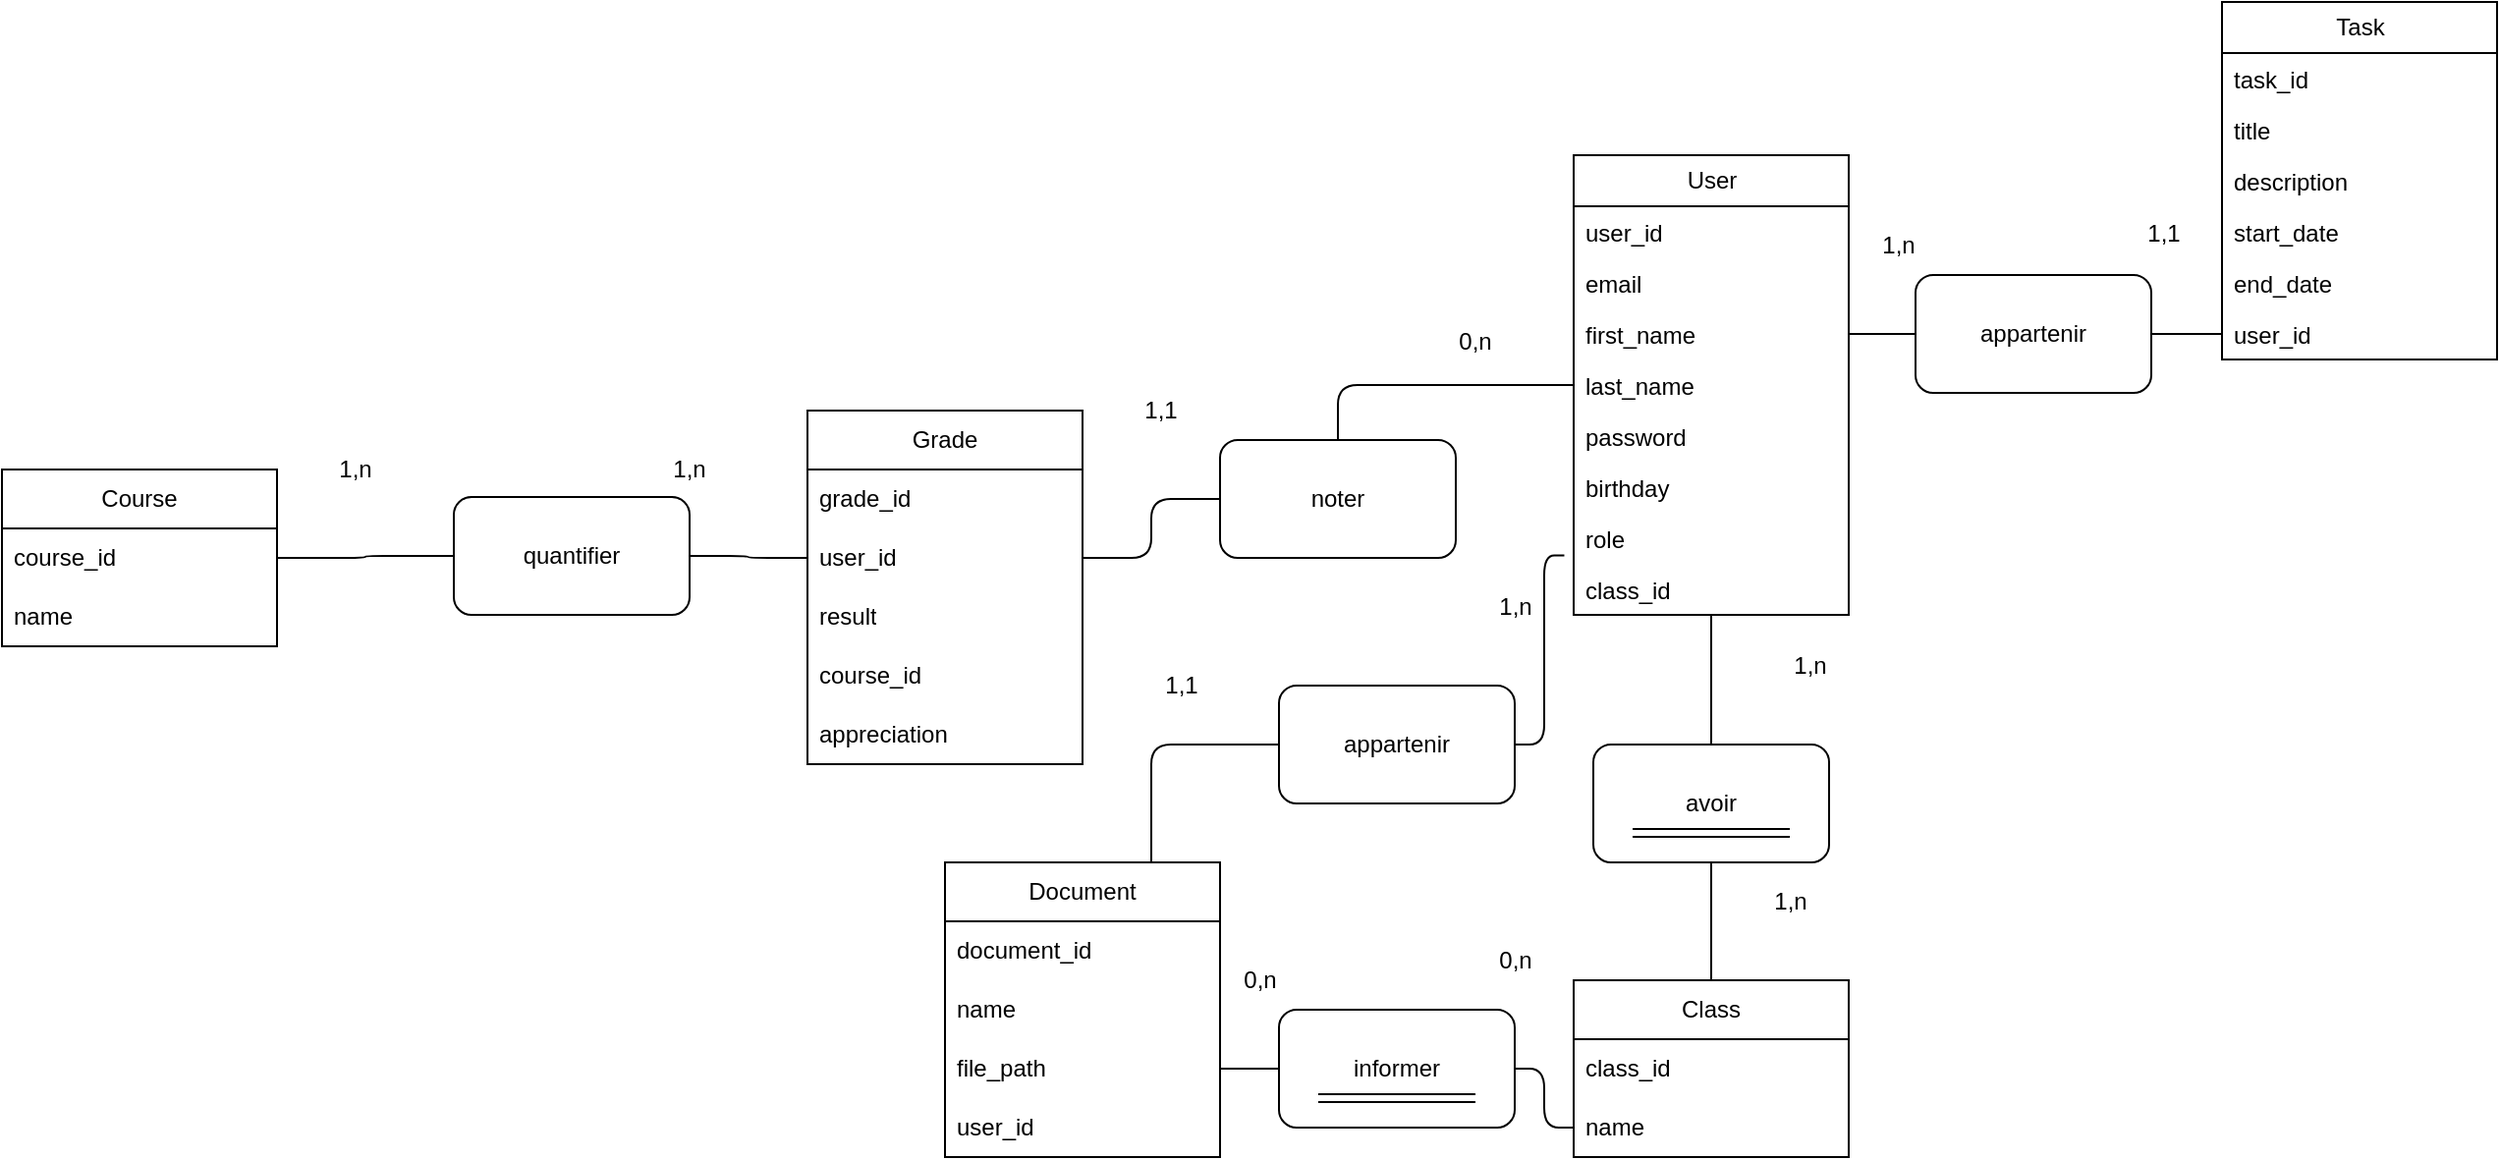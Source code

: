 <mxfile>
    <diagram id="QsMLi9tsK9Wx0ita2JDx" name="Page-1">
        <mxGraphModel dx="1740" dy="475" grid="1" gridSize="10" guides="1" tooltips="1" connect="1" arrows="1" fold="1" page="1" pageScale="1" pageWidth="827" pageHeight="1169" math="0" shadow="0">
            <root>
                <mxCell id="0"/>
                <mxCell id="1" parent="0"/>
                <mxCell id="96" value="User" style="swimlane;fontStyle=0;childLayout=stackLayout;horizontal=1;startSize=26;fillColor=none;horizontalStack=0;resizeParent=1;resizeParentMax=0;resizeLast=0;collapsible=1;marginBottom=0;html=1;" parent="1" vertex="1">
                    <mxGeometry x="350" y="120" width="140" height="234" as="geometry"/>
                </mxCell>
                <mxCell id="97" value="user_id" style="text;strokeColor=none;fillColor=none;align=left;verticalAlign=top;spacingLeft=4;spacingRight=4;overflow=hidden;rotatable=0;points=[[0,0.5],[1,0.5]];portConstraint=eastwest;whiteSpace=wrap;html=1;" parent="96" vertex="1">
                    <mxGeometry y="26" width="140" height="26" as="geometry"/>
                </mxCell>
                <mxCell id="98" value="email" style="text;strokeColor=none;fillColor=none;align=left;verticalAlign=top;spacingLeft=4;spacingRight=4;overflow=hidden;rotatable=0;points=[[0,0.5],[1,0.5]];portConstraint=eastwest;whiteSpace=wrap;html=1;" parent="96" vertex="1">
                    <mxGeometry y="52" width="140" height="26" as="geometry"/>
                </mxCell>
                <mxCell id="99" value="first_name" style="text;strokeColor=none;fillColor=none;align=left;verticalAlign=top;spacingLeft=4;spacingRight=4;overflow=hidden;rotatable=0;points=[[0,0.5],[1,0.5]];portConstraint=eastwest;whiteSpace=wrap;html=1;" parent="96" vertex="1">
                    <mxGeometry y="78" width="140" height="26" as="geometry"/>
                </mxCell>
                <mxCell id="100" value="last_name" style="text;strokeColor=none;fillColor=none;align=left;verticalAlign=top;spacingLeft=4;spacingRight=4;overflow=hidden;rotatable=0;points=[[0,0.5],[1,0.5]];portConstraint=eastwest;whiteSpace=wrap;html=1;" parent="96" vertex="1">
                    <mxGeometry y="104" width="140" height="26" as="geometry"/>
                </mxCell>
                <mxCell id="101" value="password" style="text;strokeColor=none;fillColor=none;align=left;verticalAlign=top;spacingLeft=4;spacingRight=4;overflow=hidden;rotatable=0;points=[[0,0.5],[1,0.5]];portConstraint=eastwest;whiteSpace=wrap;html=1;" parent="96" vertex="1">
                    <mxGeometry y="130" width="140" height="26" as="geometry"/>
                </mxCell>
                <mxCell id="102" value="birthday" style="text;strokeColor=none;fillColor=none;align=left;verticalAlign=top;spacingLeft=4;spacingRight=4;overflow=hidden;rotatable=0;points=[[0,0.5],[1,0.5]];portConstraint=eastwest;whiteSpace=wrap;html=1;" parent="96" vertex="1">
                    <mxGeometry y="156" width="140" height="26" as="geometry"/>
                </mxCell>
                <mxCell id="103" value="role" style="text;strokeColor=none;fillColor=none;align=left;verticalAlign=top;spacingLeft=4;spacingRight=4;overflow=hidden;rotatable=0;points=[[0,0.5],[1,0.5]];portConstraint=eastwest;whiteSpace=wrap;html=1;" parent="96" vertex="1">
                    <mxGeometry y="182" width="140" height="26" as="geometry"/>
                </mxCell>
                <mxCell id="143" value="class_id&lt;br&gt;" style="text;strokeColor=none;fillColor=none;align=left;verticalAlign=top;spacingLeft=4;spacingRight=4;overflow=hidden;rotatable=0;points=[[0,0.5],[1,0.5]];portConstraint=eastwest;whiteSpace=wrap;html=1;" parent="96" vertex="1">
                    <mxGeometry y="208" width="140" height="26" as="geometry"/>
                </mxCell>
                <mxCell id="104" value="Task" style="swimlane;fontStyle=0;childLayout=stackLayout;horizontal=1;startSize=26;fillColor=none;horizontalStack=0;resizeParent=1;resizeParentMax=0;resizeLast=0;collapsible=1;marginBottom=0;html=1;" parent="1" vertex="1">
                    <mxGeometry x="680" y="42" width="140" height="182" as="geometry"/>
                </mxCell>
                <mxCell id="105" value="task_id" style="text;strokeColor=none;fillColor=none;align=left;verticalAlign=top;spacingLeft=4;spacingRight=4;overflow=hidden;rotatable=0;points=[[0,0.5],[1,0.5]];portConstraint=eastwest;whiteSpace=wrap;html=1;" parent="104" vertex="1">
                    <mxGeometry y="26" width="140" height="26" as="geometry"/>
                </mxCell>
                <mxCell id="106" value="title" style="text;strokeColor=none;fillColor=none;align=left;verticalAlign=top;spacingLeft=4;spacingRight=4;overflow=hidden;rotatable=0;points=[[0,0.5],[1,0.5]];portConstraint=eastwest;whiteSpace=wrap;html=1;" parent="104" vertex="1">
                    <mxGeometry y="52" width="140" height="26" as="geometry"/>
                </mxCell>
                <mxCell id="107" value="description" style="text;strokeColor=none;fillColor=none;align=left;verticalAlign=top;spacingLeft=4;spacingRight=4;overflow=hidden;rotatable=0;points=[[0,0.5],[1,0.5]];portConstraint=eastwest;whiteSpace=wrap;html=1;" parent="104" vertex="1">
                    <mxGeometry y="78" width="140" height="26" as="geometry"/>
                </mxCell>
                <mxCell id="108" value="start_date" style="text;strokeColor=none;fillColor=none;align=left;verticalAlign=top;spacingLeft=4;spacingRight=4;overflow=hidden;rotatable=0;points=[[0,0.5],[1,0.5]];portConstraint=eastwest;whiteSpace=wrap;html=1;" parent="104" vertex="1">
                    <mxGeometry y="104" width="140" height="26" as="geometry"/>
                </mxCell>
                <mxCell id="109" value="end_date" style="text;strokeColor=none;fillColor=none;align=left;verticalAlign=top;spacingLeft=4;spacingRight=4;overflow=hidden;rotatable=0;points=[[0,0.5],[1,0.5]];portConstraint=eastwest;whiteSpace=wrap;html=1;" parent="104" vertex="1">
                    <mxGeometry y="130" width="140" height="26" as="geometry"/>
                </mxCell>
                <mxCell id="169" value="user_id" style="text;strokeColor=none;fillColor=none;align=left;verticalAlign=top;spacingLeft=4;spacingRight=4;overflow=hidden;rotatable=0;points=[[0,0.5],[1,0.5]];portConstraint=eastwest;whiteSpace=wrap;html=1;" parent="104" vertex="1">
                    <mxGeometry y="156" width="140" height="26" as="geometry"/>
                </mxCell>
                <mxCell id="145" value="" style="edgeStyle=orthogonalEdgeStyle;html=1;endArrow=none;endFill=0;" parent="1" source="114" target="144" edge="1">
                    <mxGeometry relative="1" as="geometry"/>
                </mxCell>
                <mxCell id="114" value="&lt;span style=&quot;text-align: left;&quot;&gt;Class&lt;/span&gt;" style="swimlane;fontStyle=0;childLayout=stackLayout;horizontal=1;startSize=30;horizontalStack=0;resizeParent=1;resizeParentMax=0;resizeLast=0;collapsible=1;marginBottom=0;whiteSpace=wrap;html=1;" parent="1" vertex="1">
                    <mxGeometry x="350" y="540" width="140" height="90" as="geometry"/>
                </mxCell>
                <mxCell id="115" value="class_id" style="text;strokeColor=none;fillColor=none;align=left;verticalAlign=middle;spacingLeft=4;spacingRight=4;overflow=hidden;points=[[0,0.5],[1,0.5]];portConstraint=eastwest;rotatable=0;whiteSpace=wrap;html=1;" parent="114" vertex="1">
                    <mxGeometry y="30" width="140" height="30" as="geometry"/>
                </mxCell>
                <mxCell id="116" value="name" style="text;strokeColor=none;fillColor=none;align=left;verticalAlign=middle;spacingLeft=4;spacingRight=4;overflow=hidden;points=[[0,0.5],[1,0.5]];portConstraint=eastwest;rotatable=0;whiteSpace=wrap;html=1;" parent="114" vertex="1">
                    <mxGeometry y="60" width="140" height="30" as="geometry"/>
                </mxCell>
                <mxCell id="119" value="Grade" style="swimlane;fontStyle=0;childLayout=stackLayout;horizontal=1;startSize=30;horizontalStack=0;resizeParent=1;resizeParentMax=0;resizeLast=0;collapsible=1;marginBottom=0;whiteSpace=wrap;html=1;" parent="1" vertex="1">
                    <mxGeometry x="-40" y="250" width="140" height="180" as="geometry"/>
                </mxCell>
                <mxCell id="120" value="grade_id" style="text;strokeColor=none;fillColor=none;align=left;verticalAlign=middle;spacingLeft=4;spacingRight=4;overflow=hidden;points=[[0,0.5],[1,0.5]];portConstraint=eastwest;rotatable=0;whiteSpace=wrap;html=1;" parent="119" vertex="1">
                    <mxGeometry y="30" width="140" height="30" as="geometry"/>
                </mxCell>
                <mxCell id="121" value="user_id" style="text;strokeColor=none;fillColor=none;align=left;verticalAlign=middle;spacingLeft=4;spacingRight=4;overflow=hidden;points=[[0,0.5],[1,0.5]];portConstraint=eastwest;rotatable=0;whiteSpace=wrap;html=1;" parent="119" vertex="1">
                    <mxGeometry y="60" width="140" height="30" as="geometry"/>
                </mxCell>
                <mxCell id="122" value="result" style="text;strokeColor=none;fillColor=none;align=left;verticalAlign=middle;spacingLeft=4;spacingRight=4;overflow=hidden;points=[[0,0.5],[1,0.5]];portConstraint=eastwest;rotatable=0;whiteSpace=wrap;html=1;" parent="119" vertex="1">
                    <mxGeometry y="90" width="140" height="30" as="geometry"/>
                </mxCell>
                <mxCell id="123" value="course_id" style="text;strokeColor=none;fillColor=none;align=left;verticalAlign=middle;spacingLeft=4;spacingRight=4;overflow=hidden;points=[[0,0.5],[1,0.5]];portConstraint=eastwest;rotatable=0;whiteSpace=wrap;html=1;" parent="119" vertex="1">
                    <mxGeometry y="120" width="140" height="30" as="geometry"/>
                </mxCell>
                <mxCell id="124" value="appreciation" style="text;strokeColor=none;fillColor=none;align=left;verticalAlign=middle;spacingLeft=4;spacingRight=4;overflow=hidden;points=[[0,0.5],[1,0.5]];portConstraint=eastwest;rotatable=0;whiteSpace=wrap;html=1;" parent="119" vertex="1">
                    <mxGeometry y="150" width="140" height="30" as="geometry"/>
                </mxCell>
                <mxCell id="125" value="Course" style="swimlane;fontStyle=0;childLayout=stackLayout;horizontal=1;startSize=30;horizontalStack=0;resizeParent=1;resizeParentMax=0;resizeLast=0;collapsible=1;marginBottom=0;whiteSpace=wrap;html=1;" parent="1" vertex="1">
                    <mxGeometry x="-450" y="280" width="140" height="90" as="geometry"/>
                </mxCell>
                <mxCell id="126" value="course_id" style="text;strokeColor=none;fillColor=none;align=left;verticalAlign=middle;spacingLeft=4;spacingRight=4;overflow=hidden;points=[[0,0.5],[1,0.5]];portConstraint=eastwest;rotatable=0;whiteSpace=wrap;html=1;" parent="125" vertex="1">
                    <mxGeometry y="30" width="140" height="30" as="geometry"/>
                </mxCell>
                <mxCell id="127" value="name" style="text;strokeColor=none;fillColor=none;align=left;verticalAlign=middle;spacingLeft=4;spacingRight=4;overflow=hidden;points=[[0,0.5],[1,0.5]];portConstraint=eastwest;rotatable=0;whiteSpace=wrap;html=1;" parent="125" vertex="1">
                    <mxGeometry y="60" width="140" height="30" as="geometry"/>
                </mxCell>
                <mxCell id="132" style="edgeStyle=orthogonalEdgeStyle;html=1;exitX=1;exitY=0.5;exitDx=0;exitDy=0;entryX=0;entryY=0.5;entryDx=0;entryDy=0;endArrow=none;endFill=0;" parent="1" source="133" target="121" edge="1">
                    <mxGeometry relative="1" as="geometry"/>
                </mxCell>
                <mxCell id="133" value="quantifier" style="whiteSpace=wrap;html=1;perimeterSpacing=0;rounded=1;" parent="1" vertex="1">
                    <mxGeometry x="-220" y="294" width="120" height="60" as="geometry"/>
                </mxCell>
                <mxCell id="134" style="edgeStyle=orthogonalEdgeStyle;html=1;exitX=1;exitY=0.5;exitDx=0;exitDy=0;entryX=0;entryY=0.5;entryDx=0;entryDy=0;endArrow=none;endFill=0;" parent="1" source="126" target="133" edge="1">
                    <mxGeometry relative="1" as="geometry"/>
                </mxCell>
                <mxCell id="135" value="1,n" style="text;strokeColor=none;align=center;fillColor=none;html=1;verticalAlign=middle;whiteSpace=wrap;rounded=0;" parent="1" vertex="1">
                    <mxGeometry x="-330" y="265" width="120" height="30" as="geometry"/>
                </mxCell>
                <mxCell id="136" value="1,n" style="text;strokeColor=none;align=center;fillColor=none;html=1;verticalAlign=middle;whiteSpace=wrap;rounded=0;" parent="1" vertex="1">
                    <mxGeometry x="-160" y="265" width="120" height="30" as="geometry"/>
                </mxCell>
                <mxCell id="140" style="edgeStyle=orthogonalEdgeStyle;html=1;entryX=0;entryY=0.5;entryDx=0;entryDy=0;endArrow=none;endFill=0;" parent="1" source="138" target="100" edge="1">
                    <mxGeometry relative="1" as="geometry"/>
                </mxCell>
                <mxCell id="138" value="noter" style="whiteSpace=wrap;html=1;perimeterSpacing=0;rounded=1;" parent="1" vertex="1">
                    <mxGeometry x="170" y="265" width="120" height="60" as="geometry"/>
                </mxCell>
                <mxCell id="139" style="edgeStyle=orthogonalEdgeStyle;html=1;endArrow=none;endFill=0;" parent="1" source="121" target="138" edge="1">
                    <mxGeometry relative="1" as="geometry"/>
                </mxCell>
                <mxCell id="141" value="1,1" style="text;strokeColor=none;align=center;fillColor=none;html=1;verticalAlign=middle;whiteSpace=wrap;rounded=0;" parent="1" vertex="1">
                    <mxGeometry x="80" y="235" width="120" height="30" as="geometry"/>
                </mxCell>
                <mxCell id="142" value="0,n" style="text;strokeColor=none;align=center;fillColor=none;html=1;verticalAlign=middle;whiteSpace=wrap;rounded=0;" parent="1" vertex="1">
                    <mxGeometry x="240" y="200" width="120" height="30" as="geometry"/>
                </mxCell>
                <mxCell id="146" value="" style="edgeStyle=orthogonalEdgeStyle;html=1;endArrow=none;endFill=0;" parent="1" source="144" target="143" edge="1">
                    <mxGeometry relative="1" as="geometry">
                        <Array as="points">
                            <mxPoint x="420" y="380"/>
                            <mxPoint x="420" y="380"/>
                        </Array>
                    </mxGeometry>
                </mxCell>
                <mxCell id="144" value="avoir" style="whiteSpace=wrap;html=1;perimeterSpacing=0;rounded=1;" parent="1" vertex="1">
                    <mxGeometry x="360" y="420" width="120" height="60" as="geometry"/>
                </mxCell>
                <mxCell id="147" value="1,n" style="text;html=1;align=center;verticalAlign=middle;resizable=0;points=[];autosize=1;strokeColor=none;fillColor=none;" parent="1" vertex="1">
                    <mxGeometry x="450" y="365" width="40" height="30" as="geometry"/>
                </mxCell>
                <mxCell id="148" value="1,n" style="text;html=1;align=center;verticalAlign=middle;resizable=0;points=[];autosize=1;strokeColor=none;fillColor=none;" parent="1" vertex="1">
                    <mxGeometry x="440" y="485" width="40" height="30" as="geometry"/>
                </mxCell>
                <mxCell id="161" style="edgeStyle=orthogonalEdgeStyle;html=1;exitX=0.75;exitY=0;exitDx=0;exitDy=0;entryX=0;entryY=0.5;entryDx=0;entryDy=0;endArrow=none;endFill=0;" parent="1" source="153" target="159" edge="1">
                    <mxGeometry relative="1" as="geometry"/>
                </mxCell>
                <mxCell id="153" value="Document" style="swimlane;fontStyle=0;childLayout=stackLayout;horizontal=1;startSize=30;horizontalStack=0;resizeParent=1;resizeParentMax=0;resizeLast=0;collapsible=1;marginBottom=0;whiteSpace=wrap;html=1;rounded=0;" parent="1" vertex="1">
                    <mxGeometry x="30" y="480" width="140" height="150" as="geometry"/>
                </mxCell>
                <mxCell id="154" value="document_id" style="text;strokeColor=none;fillColor=none;align=left;verticalAlign=middle;spacingLeft=4;spacingRight=4;overflow=hidden;points=[[0,0.5],[1,0.5]];portConstraint=eastwest;rotatable=0;whiteSpace=wrap;html=1;rounded=0;" parent="153" vertex="1">
                    <mxGeometry y="30" width="140" height="30" as="geometry"/>
                </mxCell>
                <mxCell id="155" value="name" style="text;strokeColor=none;fillColor=none;align=left;verticalAlign=middle;spacingLeft=4;spacingRight=4;overflow=hidden;points=[[0,0.5],[1,0.5]];portConstraint=eastwest;rotatable=0;whiteSpace=wrap;html=1;rounded=0;" parent="153" vertex="1">
                    <mxGeometry y="60" width="140" height="30" as="geometry"/>
                </mxCell>
                <mxCell id="156" value="file_path" style="text;strokeColor=none;fillColor=none;align=left;verticalAlign=middle;spacingLeft=4;spacingRight=4;overflow=hidden;points=[[0,0.5],[1,0.5]];portConstraint=eastwest;rotatable=0;whiteSpace=wrap;html=1;rounded=0;" parent="153" vertex="1">
                    <mxGeometry y="90" width="140" height="30" as="geometry"/>
                </mxCell>
                <mxCell id="157" value="user_id" style="text;strokeColor=none;fillColor=none;align=left;verticalAlign=middle;spacingLeft=4;spacingRight=4;overflow=hidden;points=[[0,0.5],[1,0.5]];portConstraint=eastwest;rotatable=0;whiteSpace=wrap;html=1;rounded=0;" parent="153" vertex="1">
                    <mxGeometry y="120" width="140" height="30" as="geometry"/>
                </mxCell>
                <mxCell id="162" style="edgeStyle=orthogonalEdgeStyle;html=1;exitX=1;exitY=0.5;exitDx=0;exitDy=0;entryX=-0.034;entryY=-0.163;entryDx=0;entryDy=0;entryPerimeter=0;endArrow=none;endFill=0;" parent="1" source="159" target="143" edge="1">
                    <mxGeometry relative="1" as="geometry"/>
                </mxCell>
                <mxCell id="159" value="appartenir" style="whiteSpace=wrap;html=1;perimeterSpacing=0;rounded=1;" parent="1" vertex="1">
                    <mxGeometry x="200" y="390" width="120" height="60" as="geometry"/>
                </mxCell>
                <mxCell id="164" value="" style="edgeStyle=orthogonalEdgeStyle;html=1;endArrow=none;endFill=0;" parent="1" source="160" target="116" edge="1">
                    <mxGeometry relative="1" as="geometry"/>
                </mxCell>
                <mxCell id="160" value="informer" style="whiteSpace=wrap;html=1;perimeterSpacing=0;rounded=1;" parent="1" vertex="1">
                    <mxGeometry x="200" y="555" width="120" height="60" as="geometry"/>
                </mxCell>
                <mxCell id="163" style="edgeStyle=orthogonalEdgeStyle;html=1;exitX=1;exitY=0.5;exitDx=0;exitDy=0;entryX=0;entryY=0.5;entryDx=0;entryDy=0;endArrow=none;endFill=0;" parent="1" source="156" target="160" edge="1">
                    <mxGeometry relative="1" as="geometry"/>
                </mxCell>
                <mxCell id="165" value="0,n" style="text;html=1;align=center;verticalAlign=middle;resizable=0;points=[];autosize=1;strokeColor=none;fillColor=none;" parent="1" vertex="1">
                    <mxGeometry x="300" y="515" width="40" height="30" as="geometry"/>
                </mxCell>
                <mxCell id="166" value="0,n" style="text;html=1;align=center;verticalAlign=middle;resizable=0;points=[];autosize=1;strokeColor=none;fillColor=none;" parent="1" vertex="1">
                    <mxGeometry x="170" y="525" width="40" height="30" as="geometry"/>
                </mxCell>
                <mxCell id="167" value="1,1" style="text;html=1;align=center;verticalAlign=middle;resizable=0;points=[];autosize=1;strokeColor=none;fillColor=none;" parent="1" vertex="1">
                    <mxGeometry x="130" y="375" width="40" height="30" as="geometry"/>
                </mxCell>
                <mxCell id="168" value="1,n" style="text;html=1;align=center;verticalAlign=middle;resizable=0;points=[];autosize=1;strokeColor=none;fillColor=none;" parent="1" vertex="1">
                    <mxGeometry x="300" y="335" width="40" height="30" as="geometry"/>
                </mxCell>
                <mxCell id="178" value="" style="edgeStyle=orthogonalEdgeStyle;html=1;endArrow=none;endFill=0;" parent="1" source="177" edge="1">
                    <mxGeometry relative="1" as="geometry">
                        <mxPoint x="680" y="211" as="targetPoint"/>
                    </mxGeometry>
                </mxCell>
                <mxCell id="179" value="" style="edgeStyle=orthogonalEdgeStyle;html=1;endArrow=none;endFill=0;" parent="1" source="177" target="99" edge="1">
                    <mxGeometry relative="1" as="geometry"/>
                </mxCell>
                <mxCell id="177" value="appartenir" style="whiteSpace=wrap;html=1;perimeterSpacing=0;rounded=1;" parent="1" vertex="1">
                    <mxGeometry x="524" y="181" width="120" height="60" as="geometry"/>
                </mxCell>
                <mxCell id="180" value="1,1" style="text;html=1;align=center;verticalAlign=middle;resizable=0;points=[];autosize=1;strokeColor=none;fillColor=none;" parent="1" vertex="1">
                    <mxGeometry x="630" y="145" width="40" height="30" as="geometry"/>
                </mxCell>
                <mxCell id="181" value="1,n" style="text;html=1;align=center;verticalAlign=middle;resizable=0;points=[];autosize=1;strokeColor=none;fillColor=none;rounded=0;" parent="1" vertex="1">
                    <mxGeometry x="495" y="151" width="40" height="30" as="geometry"/>
                </mxCell>
                <mxCell id="184" value="" style="edgeStyle=none;orthogonalLoop=1;jettySize=auto;html=1;shape=link;" parent="1" edge="1">
                    <mxGeometry width="80" relative="1" as="geometry">
                        <mxPoint x="220" y="600" as="sourcePoint"/>
                        <mxPoint x="300" y="600" as="targetPoint"/>
                        <Array as="points"/>
                    </mxGeometry>
                </mxCell>
                <mxCell id="185" value="" style="edgeStyle=none;orthogonalLoop=1;jettySize=auto;html=1;shape=link;" parent="1" edge="1">
                    <mxGeometry width="80" relative="1" as="geometry">
                        <mxPoint x="380" y="465" as="sourcePoint"/>
                        <mxPoint x="460" y="465" as="targetPoint"/>
                        <Array as="points"/>
                    </mxGeometry>
                </mxCell>
            </root>
        </mxGraphModel>
    </diagram>
</mxfile>